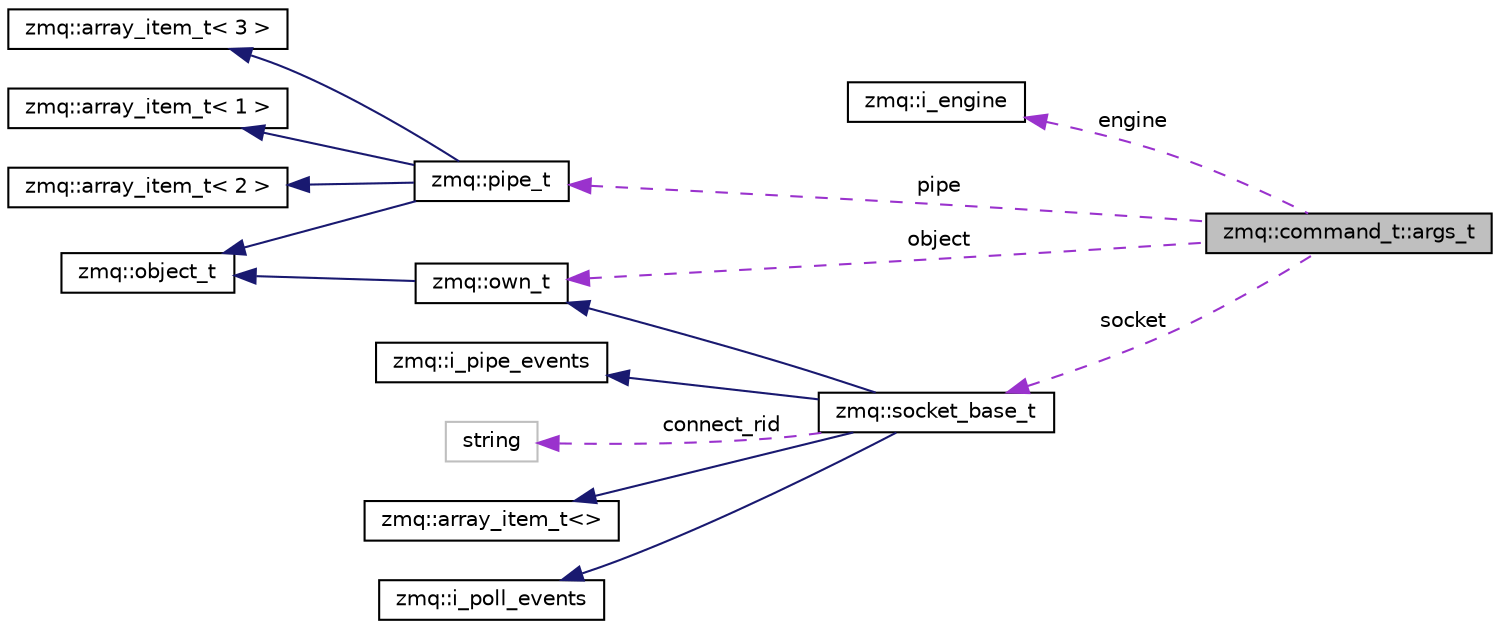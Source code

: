 digraph "zmq::command_t::args_t"
{
  edge [fontname="Helvetica",fontsize="10",labelfontname="Helvetica",labelfontsize="10"];
  node [fontname="Helvetica",fontsize="10",shape=record];
  rankdir="LR";
  Node1 [label="zmq::command_t::args_t",height=0.2,width=0.4,color="black", fillcolor="grey75", style="filled", fontcolor="black"];
  Node2 -> Node1 [dir="back",color="darkorchid3",fontsize="10",style="dashed",label=" engine" ,fontname="Helvetica"];
  Node2 [label="zmq::i_engine",height=0.2,width=0.4,color="black", fillcolor="white", style="filled",URL="$d6/df1/structzmq_1_1i__engine.html"];
  Node3 -> Node1 [dir="back",color="darkorchid3",fontsize="10",style="dashed",label=" socket" ,fontname="Helvetica"];
  Node3 [label="zmq::socket_base_t",height=0.2,width=0.4,color="black", fillcolor="white", style="filled",URL="$de/dbd/classzmq_1_1socket__base__t.html"];
  Node4 -> Node3 [dir="back",color="midnightblue",fontsize="10",style="solid",fontname="Helvetica"];
  Node4 [label="zmq::own_t",height=0.2,width=0.4,color="black", fillcolor="white", style="filled",URL="$d3/d86/classzmq_1_1own__t.html"];
  Node5 -> Node4 [dir="back",color="midnightblue",fontsize="10",style="solid",fontname="Helvetica"];
  Node5 [label="zmq::object_t",height=0.2,width=0.4,color="black", fillcolor="white", style="filled",URL="$df/db7/classzmq_1_1object__t.html"];
  Node6 -> Node3 [dir="back",color="midnightblue",fontsize="10",style="solid",fontname="Helvetica"];
  Node6 [label="zmq::array_item_t\<\>",height=0.2,width=0.4,color="black", fillcolor="white", style="filled",URL="$d2/d66/classzmq_1_1array__item__t.html"];
  Node7 -> Node3 [dir="back",color="midnightblue",fontsize="10",style="solid",fontname="Helvetica"];
  Node7 [label="zmq::i_poll_events",height=0.2,width=0.4,color="black", fillcolor="white", style="filled",URL="$d0/ddb/structzmq_1_1i__poll__events.html"];
  Node8 -> Node3 [dir="back",color="midnightblue",fontsize="10",style="solid",fontname="Helvetica"];
  Node8 [label="zmq::i_pipe_events",height=0.2,width=0.4,color="black", fillcolor="white", style="filled",URL="$d0/db6/structzmq_1_1i__pipe__events.html"];
  Node9 -> Node3 [dir="back",color="darkorchid3",fontsize="10",style="dashed",label=" connect_rid" ,fontname="Helvetica"];
  Node9 [label="string",height=0.2,width=0.4,color="grey75", fillcolor="white", style="filled"];
  Node4 -> Node1 [dir="back",color="darkorchid3",fontsize="10",style="dashed",label=" object" ,fontname="Helvetica"];
  Node10 -> Node1 [dir="back",color="darkorchid3",fontsize="10",style="dashed",label=" pipe" ,fontname="Helvetica"];
  Node10 [label="zmq::pipe_t",height=0.2,width=0.4,color="black", fillcolor="white", style="filled",URL="$db/d21/classzmq_1_1pipe__t.html"];
  Node5 -> Node10 [dir="back",color="midnightblue",fontsize="10",style="solid",fontname="Helvetica"];
  Node11 -> Node10 [dir="back",color="midnightblue",fontsize="10",style="solid",fontname="Helvetica"];
  Node11 [label="zmq::array_item_t\< 1 \>",height=0.2,width=0.4,color="black", fillcolor="white", style="filled",URL="$d2/d66/classzmq_1_1array__item__t.html"];
  Node12 -> Node10 [dir="back",color="midnightblue",fontsize="10",style="solid",fontname="Helvetica"];
  Node12 [label="zmq::array_item_t\< 2 \>",height=0.2,width=0.4,color="black", fillcolor="white", style="filled",URL="$d2/d66/classzmq_1_1array__item__t.html"];
  Node13 -> Node10 [dir="back",color="midnightblue",fontsize="10",style="solid",fontname="Helvetica"];
  Node13 [label="zmq::array_item_t\< 3 \>",height=0.2,width=0.4,color="black", fillcolor="white", style="filled",URL="$d2/d66/classzmq_1_1array__item__t.html"];
}
